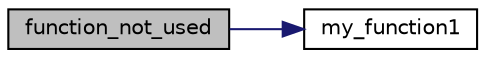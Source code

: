 digraph "function_not_used"
{
 // LATEX_PDF_SIZE
  bgcolor="transparent";
  edge [fontname="Helvetica",fontsize="10",labelfontname="Helvetica",labelfontsize="10"];
  node [fontname="Helvetica",fontsize="10",shape=record];
  rankdir="LR";
  Node1 [label="function_not_used",height=0.2,width=0.4,color="black", fillcolor="grey75", style="filled", fontcolor="black",tooltip=" "];
  Node1 -> Node2 [color="midnightblue",fontsize="10",style="solid",fontname="Helvetica"];
  Node2 [label="my_function1",height=0.2,width=0.4,color="black",URL="$lib1_8hpp.html#a67454cb887e75edc23fcff0c0d5265da",tooltip=" "];
}
